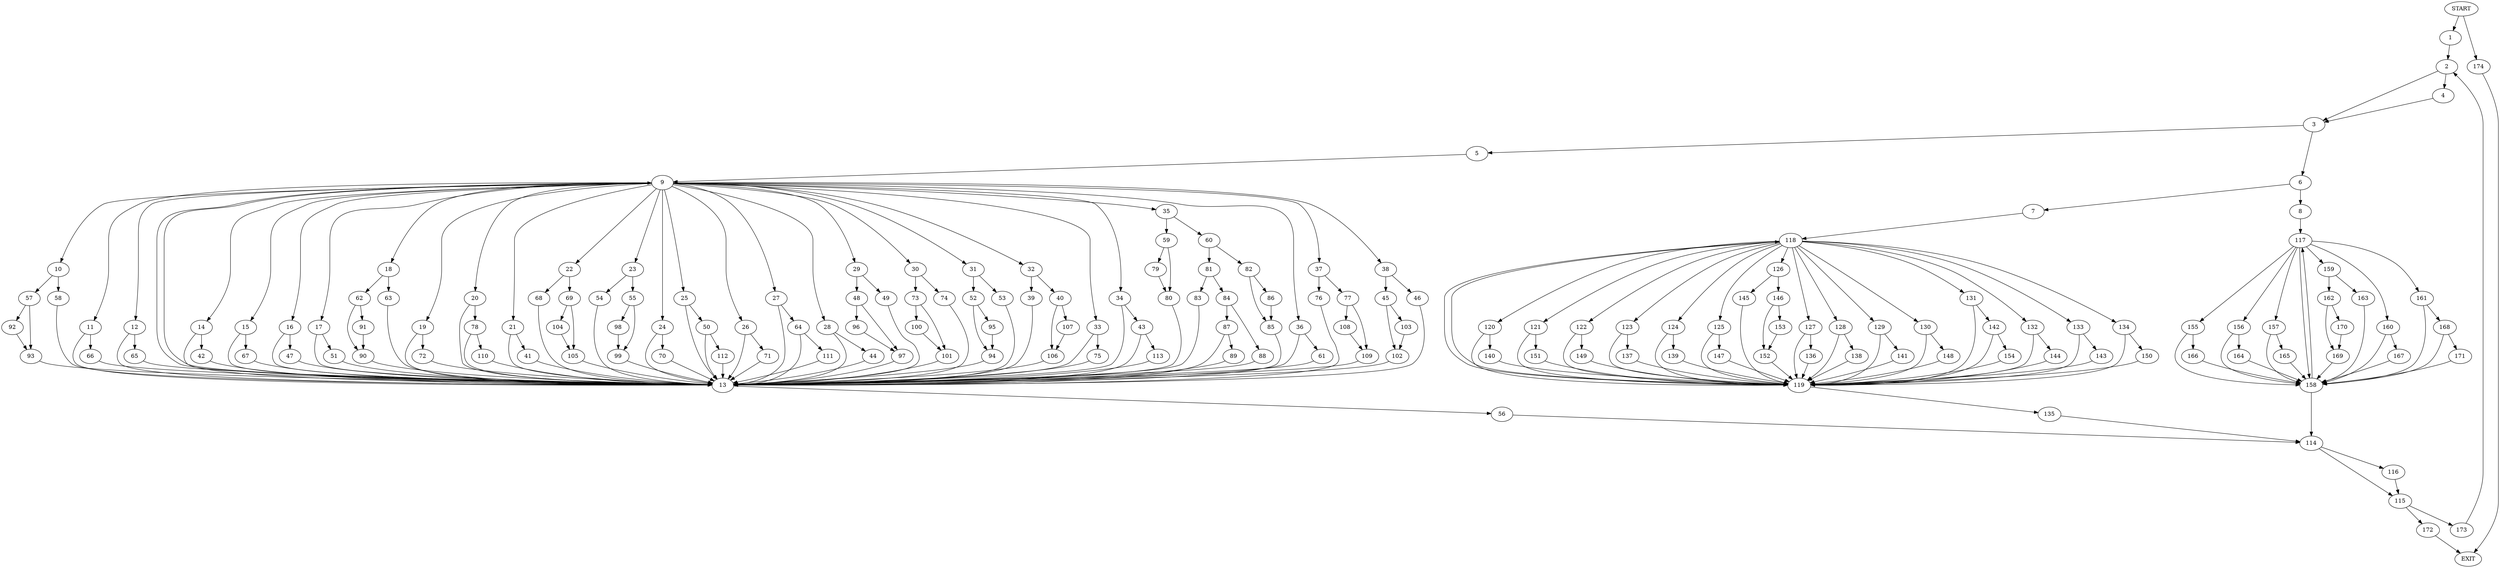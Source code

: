 digraph {
0 [label="START"]
175 [label="EXIT"]
0 -> 1
1 -> 2
2 -> 3
2 -> 4
3 -> 5
3 -> 6
4 -> 3
6 -> 7
6 -> 8
5 -> 9
9 -> 10
9 -> 11
9 -> 12
9 -> 13
9 -> 14
9 -> 15
9 -> 16
9 -> 17
9 -> 18
9 -> 19
9 -> 20
9 -> 21
9 -> 22
9 -> 23
9 -> 24
9 -> 25
9 -> 26
9 -> 27
9 -> 28
9 -> 29
9 -> 30
9 -> 31
9 -> 32
9 -> 33
9 -> 34
9 -> 35
9 -> 36
9 -> 37
9 -> 38
32 -> 39
32 -> 40
21 -> 41
21 -> 13
14 -> 42
14 -> 13
34 -> 13
34 -> 43
28 -> 13
28 -> 44
38 -> 45
38 -> 46
16 -> 13
16 -> 47
29 -> 48
29 -> 49
25 -> 50
25 -> 13
17 -> 13
17 -> 51
31 -> 52
31 -> 53
23 -> 54
23 -> 55
13 -> 56
13 -> 9
10 -> 57
10 -> 58
35 -> 59
35 -> 60
36 -> 61
36 -> 13
18 -> 62
18 -> 63
27 -> 64
27 -> 13
12 -> 65
12 -> 13
11 -> 13
11 -> 66
15 -> 67
15 -> 13
22 -> 68
22 -> 69
24 -> 70
24 -> 13
26 -> 71
26 -> 13
19 -> 72
19 -> 13
30 -> 73
30 -> 74
33 -> 13
33 -> 75
37 -> 76
37 -> 77
20 -> 13
20 -> 78
59 -> 79
59 -> 80
60 -> 81
60 -> 82
79 -> 80
80 -> 13
81 -> 83
81 -> 84
82 -> 85
82 -> 86
86 -> 85
85 -> 13
84 -> 87
84 -> 88
83 -> 13
88 -> 13
87 -> 89
87 -> 13
89 -> 13
62 -> 90
62 -> 91
63 -> 13
91 -> 90
90 -> 13
67 -> 13
57 -> 92
57 -> 93
58 -> 13
92 -> 93
93 -> 13
53 -> 13
52 -> 94
52 -> 95
95 -> 94
94 -> 13
48 -> 96
48 -> 97
49 -> 13
96 -> 97
97 -> 13
55 -> 98
55 -> 99
54 -> 13
98 -> 99
99 -> 13
73 -> 100
73 -> 101
74 -> 13
100 -> 101
101 -> 13
61 -> 13
46 -> 13
45 -> 102
45 -> 103
103 -> 102
102 -> 13
68 -> 13
69 -> 104
69 -> 105
104 -> 105
105 -> 13
72 -> 13
39 -> 13
40 -> 106
40 -> 107
107 -> 106
106 -> 13
65 -> 13
44 -> 13
77 -> 108
77 -> 109
76 -> 13
109 -> 13
108 -> 109
71 -> 13
66 -> 13
47 -> 13
78 -> 110
78 -> 13
110 -> 13
41 -> 13
64 -> 111
64 -> 13
111 -> 13
51 -> 13
75 -> 13
42 -> 13
50 -> 112
50 -> 13
112 -> 13
70 -> 13
43 -> 113
43 -> 13
113 -> 13
56 -> 114
114 -> 115
114 -> 116
8 -> 117
7 -> 118
118 -> 119
118 -> 120
118 -> 121
118 -> 122
118 -> 123
118 -> 124
118 -> 125
118 -> 126
118 -> 127
118 -> 128
118 -> 129
118 -> 130
118 -> 131
118 -> 132
118 -> 133
118 -> 134
119 -> 135
119 -> 118
127 -> 136
127 -> 119
123 -> 119
123 -> 137
128 -> 119
128 -> 138
124 -> 119
124 -> 139
120 -> 119
120 -> 140
129 -> 119
129 -> 141
131 -> 142
131 -> 119
133 -> 119
133 -> 143
132 -> 119
132 -> 144
126 -> 145
126 -> 146
125 -> 119
125 -> 147
130 -> 119
130 -> 148
122 -> 119
122 -> 149
134 -> 119
134 -> 150
121 -> 119
121 -> 151
145 -> 119
146 -> 152
146 -> 153
152 -> 119
153 -> 152
138 -> 119
149 -> 119
137 -> 119
139 -> 119
140 -> 119
147 -> 119
143 -> 119
148 -> 119
142 -> 119
142 -> 154
154 -> 119
151 -> 119
144 -> 119
150 -> 119
141 -> 119
136 -> 119
135 -> 114
117 -> 155
117 -> 156
117 -> 157
117 -> 158
117 -> 159
117 -> 160
117 -> 161
159 -> 162
159 -> 163
156 -> 158
156 -> 164
157 -> 158
157 -> 165
155 -> 166
155 -> 158
158 -> 117
158 -> 114
160 -> 167
160 -> 158
161 -> 168
161 -> 158
163 -> 158
162 -> 169
162 -> 170
169 -> 158
170 -> 169
164 -> 158
165 -> 158
168 -> 171
168 -> 158
171 -> 158
166 -> 158
167 -> 158
116 -> 115
115 -> 172
115 -> 173
172 -> 175
173 -> 2
0 -> 174
174 -> 175
}

